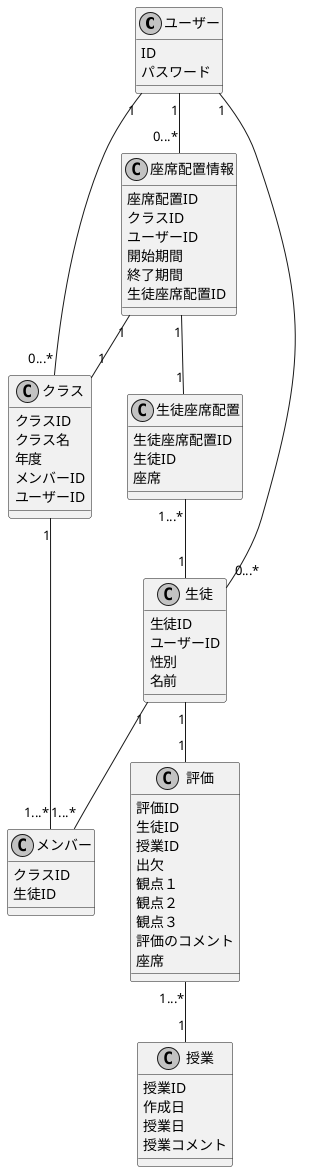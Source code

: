 @startuml class_diagram
skinparam monochrome true
skinparam shadowing false
' クラスを定義

class ユーザー{
    ID
    パスワード
}

class 生徒{
    生徒ID
    ユーザーID
    性別
    名前
}
class クラス{
    クラスID
    クラス名
    年度
    メンバーID
    ユーザーID
}
class メンバー{
    クラスID
    生徒ID
}
class 座席配置情報{
    座席配置ID
    クラスID
    ユーザーID
    開始期間
    終了期間
    生徒座席配置ID
}
class 生徒座席配置{
    生徒座席配置ID
    生徒ID
    座席
}
class 評価{
    評価ID
    生徒ID
    授業ID
    出欠
    観点１
    観点２
    観点３
    評価のコメント
    座席
}

class 授業{
    授業ID
    作成日
    授業日
    授業コメント
}


' 関係を定義
'left to right direction

座席配置情報 "1"--"1" 生徒座席配置
評価 "1...*" -- "1"  授業
クラス "1" -- "1...*" メンバー
生徒 "1" -- "1...*" メンバー
生徒"1" -- "1" 評価
ユーザー"1" -- "0...*" 生徒
ユーザー"1" -- "0...*" 座席配置情報
ユーザー"1" -- "0...*" クラス
座席配置情報 "1" -- "1"クラス
生徒座席配置 "1...*" -- "1" 生徒

' umlの終了を宣言
@enduml